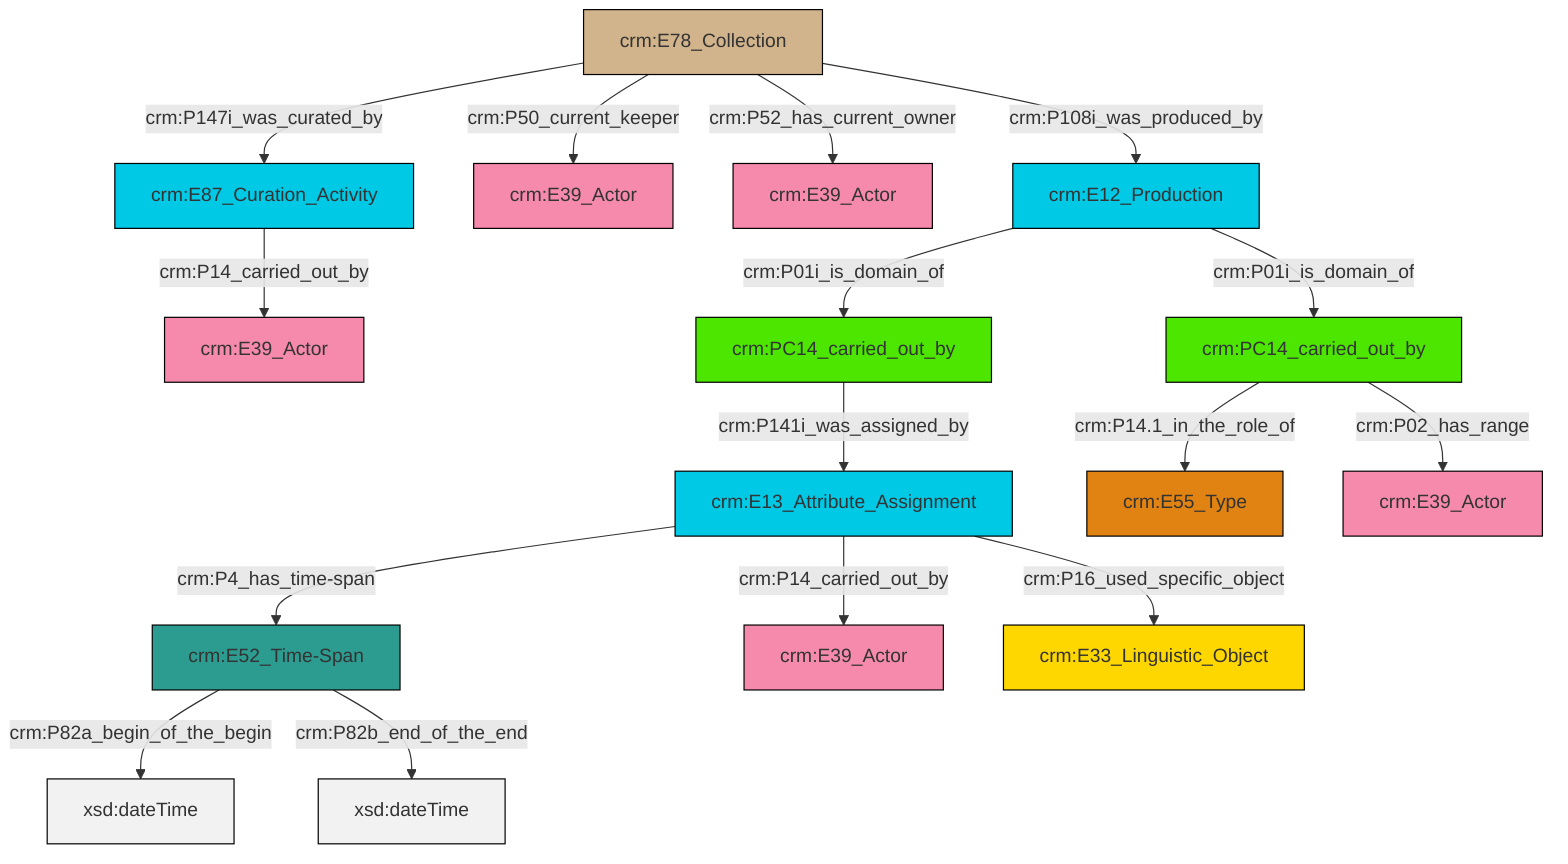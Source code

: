 graph TD
classDef Literal fill:#f2f2f2,stroke:#000000;
classDef CRM_Entity fill:#FFFFFF,stroke:#000000;
classDef Temporal_Entity fill:#00C9E6, stroke:#000000;
classDef Type fill:#E18312, stroke:#000000;
classDef Time-Span fill:#2C9C91, stroke:#000000;
classDef Appellation fill:#FFEB7F, stroke:#000000;
classDef Place fill:#008836, stroke:#000000;
classDef Persistent_Item fill:#B266B2, stroke:#000000;
classDef Conceptual_Object fill:#FFD700, stroke:#000000;
classDef Physical_Thing fill:#D2B48C, stroke:#000000;
classDef Actor fill:#f58aad, stroke:#000000;
classDef PC_Classes fill:#4ce600, stroke:#000000;
classDef Multi fill:#cccccc,stroke:#000000;

2["crm:E13_Attribute_Assignment"]:::Temporal_Entity -->|crm:P14_carried_out_by| 3["crm:E39_Actor"]:::Actor
6["crm:E78_Collection"]:::Physical_Thing -->|crm:P147i_was_curated_by| 7["crm:E87_Curation_Activity"]:::Temporal_Entity
6["crm:E78_Collection"]:::Physical_Thing -->|crm:P50_current_keeper| 9["crm:E39_Actor"]:::Actor
7["crm:E87_Curation_Activity"]:::Temporal_Entity -->|crm:P14_carried_out_by| 10["crm:E39_Actor"]:::Actor
6["crm:E78_Collection"]:::Physical_Thing -->|crm:P52_has_current_owner| 11["crm:E39_Actor"]:::Actor
19["crm:PC14_carried_out_by"]:::PC_Classes -->|crm:P14.1_in_the_role_of| 17["crm:E55_Type"]:::Type
0["crm:E52_Time-Span"]:::Time-Span -->|crm:P82a_begin_of_the_begin| 24[xsd:dateTime]:::Literal
2["crm:E13_Attribute_Assignment"]:::Temporal_Entity -->|crm:P16_used_specific_object| 4["crm:E33_Linguistic_Object"]:::Conceptual_Object
14["crm:E12_Production"]:::Temporal_Entity -->|crm:P01i_is_domain_of| 19["crm:PC14_carried_out_by"]:::PC_Classes
6["crm:E78_Collection"]:::Physical_Thing -->|crm:P108i_was_produced_by| 14["crm:E12_Production"]:::Temporal_Entity
2["crm:E13_Attribute_Assignment"]:::Temporal_Entity -->|crm:P4_has_time-span| 0["crm:E52_Time-Span"]:::Time-Span
19["crm:PC14_carried_out_by"]:::PC_Classes -->|crm:P02_has_range| 22["crm:E39_Actor"]:::Actor
25["crm:PC14_carried_out_by"]:::PC_Classes -->|crm:P141i_was_assigned_by| 2["crm:E13_Attribute_Assignment"]:::Temporal_Entity
14["crm:E12_Production"]:::Temporal_Entity -->|crm:P01i_is_domain_of| 25["crm:PC14_carried_out_by"]:::PC_Classes
0["crm:E52_Time-Span"]:::Time-Span -->|crm:P82b_end_of_the_end| 28[xsd:dateTime]:::Literal